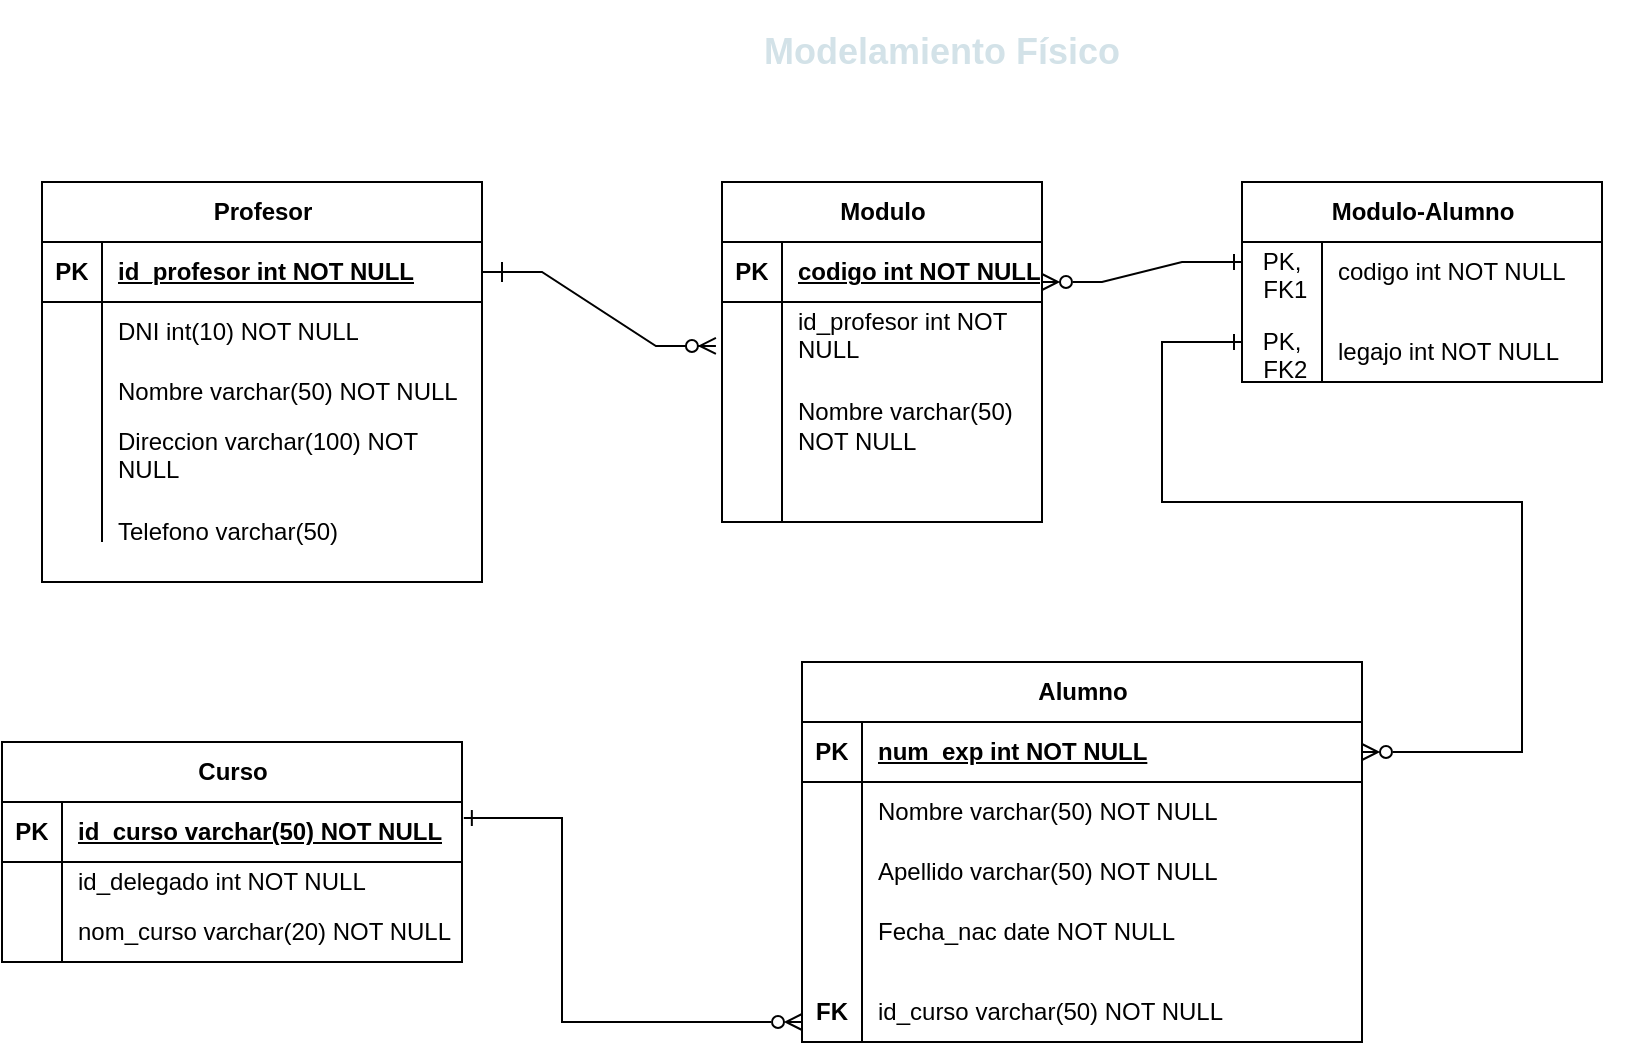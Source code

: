 <mxfile version="24.7.12">
  <diagram name="Página-1" id="6E8LA7ra-eRVXUQK_s_D">
    <mxGraphModel dx="794" dy="414" grid="1" gridSize="10" guides="1" tooltips="1" connect="1" arrows="1" fold="1" page="1" pageScale="1" pageWidth="827" pageHeight="1169" math="0" shadow="0">
      <root>
        <mxCell id="0" />
        <mxCell id="1" parent="0" />
        <mxCell id="0tSFJSkKX7l_kHoMi8Zy-1" value="Profesor " style="shape=table;startSize=30;container=1;collapsible=1;childLayout=tableLayout;fixedRows=1;rowLines=0;fontStyle=1;align=center;resizeLast=1;html=1;" vertex="1" parent="1">
          <mxGeometry x="20" y="120" width="220" height="200" as="geometry" />
        </mxCell>
        <mxCell id="0tSFJSkKX7l_kHoMi8Zy-2" value="" style="shape=tableRow;horizontal=0;startSize=0;swimlaneHead=0;swimlaneBody=0;fillColor=none;collapsible=0;dropTarget=0;points=[[0,0.5],[1,0.5]];portConstraint=eastwest;top=0;left=0;right=0;bottom=1;" vertex="1" parent="0tSFJSkKX7l_kHoMi8Zy-1">
          <mxGeometry y="30" width="220" height="30" as="geometry" />
        </mxCell>
        <mxCell id="0tSFJSkKX7l_kHoMi8Zy-3" value="PK" style="shape=partialRectangle;connectable=0;fillColor=none;top=0;left=0;bottom=0;right=0;fontStyle=1;overflow=hidden;whiteSpace=wrap;html=1;" vertex="1" parent="0tSFJSkKX7l_kHoMi8Zy-2">
          <mxGeometry width="30" height="30" as="geometry">
            <mxRectangle width="30" height="30" as="alternateBounds" />
          </mxGeometry>
        </mxCell>
        <mxCell id="0tSFJSkKX7l_kHoMi8Zy-4" value="id_profesor int NOT NULL" style="shape=partialRectangle;connectable=0;fillColor=none;top=0;left=0;bottom=0;right=0;align=left;spacingLeft=6;fontStyle=5;overflow=hidden;whiteSpace=wrap;html=1;" vertex="1" parent="0tSFJSkKX7l_kHoMi8Zy-2">
          <mxGeometry x="30" width="190" height="30" as="geometry">
            <mxRectangle width="190" height="30" as="alternateBounds" />
          </mxGeometry>
        </mxCell>
        <mxCell id="0tSFJSkKX7l_kHoMi8Zy-5" value="" style="shape=tableRow;horizontal=0;startSize=0;swimlaneHead=0;swimlaneBody=0;fillColor=none;collapsible=0;dropTarget=0;points=[[0,0.5],[1,0.5]];portConstraint=eastwest;top=0;left=0;right=0;bottom=0;" vertex="1" parent="0tSFJSkKX7l_kHoMi8Zy-1">
          <mxGeometry y="60" width="220" height="30" as="geometry" />
        </mxCell>
        <mxCell id="0tSFJSkKX7l_kHoMi8Zy-6" value="" style="shape=partialRectangle;connectable=0;fillColor=none;top=0;left=0;bottom=0;right=0;editable=1;overflow=hidden;whiteSpace=wrap;html=1;" vertex="1" parent="0tSFJSkKX7l_kHoMi8Zy-5">
          <mxGeometry width="30" height="30" as="geometry">
            <mxRectangle width="30" height="30" as="alternateBounds" />
          </mxGeometry>
        </mxCell>
        <mxCell id="0tSFJSkKX7l_kHoMi8Zy-7" value="DNI int(10) NOT NULL" style="shape=partialRectangle;connectable=0;fillColor=none;top=0;left=0;bottom=0;right=0;align=left;spacingLeft=6;overflow=hidden;whiteSpace=wrap;html=1;" vertex="1" parent="0tSFJSkKX7l_kHoMi8Zy-5">
          <mxGeometry x="30" width="190" height="30" as="geometry">
            <mxRectangle width="190" height="30" as="alternateBounds" />
          </mxGeometry>
        </mxCell>
        <mxCell id="0tSFJSkKX7l_kHoMi8Zy-8" value="" style="shape=tableRow;horizontal=0;startSize=0;swimlaneHead=0;swimlaneBody=0;fillColor=none;collapsible=0;dropTarget=0;points=[[0,0.5],[1,0.5]];portConstraint=eastwest;top=0;left=0;right=0;bottom=0;" vertex="1" parent="0tSFJSkKX7l_kHoMi8Zy-1">
          <mxGeometry y="90" width="220" height="30" as="geometry" />
        </mxCell>
        <mxCell id="0tSFJSkKX7l_kHoMi8Zy-9" value="" style="shape=partialRectangle;connectable=0;fillColor=none;top=0;left=0;bottom=0;right=0;editable=1;overflow=hidden;whiteSpace=wrap;html=1;" vertex="1" parent="0tSFJSkKX7l_kHoMi8Zy-8">
          <mxGeometry width="30" height="30" as="geometry">
            <mxRectangle width="30" height="30" as="alternateBounds" />
          </mxGeometry>
        </mxCell>
        <mxCell id="0tSFJSkKX7l_kHoMi8Zy-10" value="Nombre varchar(50) NOT NULL" style="shape=partialRectangle;connectable=0;fillColor=none;top=0;left=0;bottom=0;right=0;align=left;spacingLeft=6;overflow=hidden;whiteSpace=wrap;html=1;" vertex="1" parent="0tSFJSkKX7l_kHoMi8Zy-8">
          <mxGeometry x="30" width="190" height="30" as="geometry">
            <mxRectangle width="190" height="30" as="alternateBounds" />
          </mxGeometry>
        </mxCell>
        <mxCell id="0tSFJSkKX7l_kHoMi8Zy-11" value="" style="shape=tableRow;horizontal=0;startSize=0;swimlaneHead=0;swimlaneBody=0;fillColor=none;collapsible=0;dropTarget=0;points=[[0,0.5],[1,0.5]];portConstraint=eastwest;top=0;left=0;right=0;bottom=0;" vertex="1" parent="0tSFJSkKX7l_kHoMi8Zy-1">
          <mxGeometry y="120" width="220" height="30" as="geometry" />
        </mxCell>
        <mxCell id="0tSFJSkKX7l_kHoMi8Zy-12" value="" style="shape=partialRectangle;connectable=0;fillColor=none;top=0;left=0;bottom=0;right=0;editable=1;overflow=hidden;whiteSpace=wrap;html=1;" vertex="1" parent="0tSFJSkKX7l_kHoMi8Zy-11">
          <mxGeometry width="30" height="30" as="geometry">
            <mxRectangle width="30" height="30" as="alternateBounds" />
          </mxGeometry>
        </mxCell>
        <mxCell id="0tSFJSkKX7l_kHoMi8Zy-13" value="Direccion varchar(100) NOT NULL" style="shape=partialRectangle;connectable=0;fillColor=none;top=0;left=0;bottom=0;right=0;align=left;spacingLeft=6;overflow=hidden;whiteSpace=wrap;html=1;" vertex="1" parent="0tSFJSkKX7l_kHoMi8Zy-11">
          <mxGeometry x="30" width="190" height="30" as="geometry">
            <mxRectangle width="190" height="30" as="alternateBounds" />
          </mxGeometry>
        </mxCell>
        <mxCell id="0tSFJSkKX7l_kHoMi8Zy-14" value="Modulo" style="shape=table;startSize=30;container=1;collapsible=1;childLayout=tableLayout;fixedRows=1;rowLines=0;fontStyle=1;align=center;resizeLast=1;html=1;" vertex="1" parent="1">
          <mxGeometry x="360" y="120" width="160" height="170" as="geometry" />
        </mxCell>
        <mxCell id="0tSFJSkKX7l_kHoMi8Zy-15" value="" style="shape=tableRow;horizontal=0;startSize=0;swimlaneHead=0;swimlaneBody=0;fillColor=none;collapsible=0;dropTarget=0;points=[[0,0.5],[1,0.5]];portConstraint=eastwest;top=0;left=0;right=0;bottom=1;" vertex="1" parent="0tSFJSkKX7l_kHoMi8Zy-14">
          <mxGeometry y="30" width="160" height="30" as="geometry" />
        </mxCell>
        <mxCell id="0tSFJSkKX7l_kHoMi8Zy-16" value="PK" style="shape=partialRectangle;connectable=0;fillColor=none;top=0;left=0;bottom=0;right=0;fontStyle=1;overflow=hidden;whiteSpace=wrap;html=1;" vertex="1" parent="0tSFJSkKX7l_kHoMi8Zy-15">
          <mxGeometry width="30" height="30" as="geometry">
            <mxRectangle width="30" height="30" as="alternateBounds" />
          </mxGeometry>
        </mxCell>
        <mxCell id="0tSFJSkKX7l_kHoMi8Zy-17" value="codigo int NOT NULL" style="shape=partialRectangle;connectable=0;fillColor=none;top=0;left=0;bottom=0;right=0;align=left;spacingLeft=6;fontStyle=5;overflow=hidden;whiteSpace=wrap;html=1;" vertex="1" parent="0tSFJSkKX7l_kHoMi8Zy-15">
          <mxGeometry x="30" width="130" height="30" as="geometry">
            <mxRectangle width="130" height="30" as="alternateBounds" />
          </mxGeometry>
        </mxCell>
        <mxCell id="0tSFJSkKX7l_kHoMi8Zy-18" value="" style="shape=tableRow;horizontal=0;startSize=0;swimlaneHead=0;swimlaneBody=0;fillColor=none;collapsible=0;dropTarget=0;points=[[0,0.5],[1,0.5]];portConstraint=eastwest;top=0;left=0;right=0;bottom=0;" vertex="1" parent="0tSFJSkKX7l_kHoMi8Zy-14">
          <mxGeometry y="60" width="160" height="30" as="geometry" />
        </mxCell>
        <mxCell id="0tSFJSkKX7l_kHoMi8Zy-19" value="" style="shape=partialRectangle;connectable=0;fillColor=none;top=0;left=0;bottom=0;right=0;editable=1;overflow=hidden;whiteSpace=wrap;html=1;" vertex="1" parent="0tSFJSkKX7l_kHoMi8Zy-18">
          <mxGeometry width="30" height="30" as="geometry">
            <mxRectangle width="30" height="30" as="alternateBounds" />
          </mxGeometry>
        </mxCell>
        <mxCell id="0tSFJSkKX7l_kHoMi8Zy-20" value="id_profesor int NOT NULL" style="shape=partialRectangle;connectable=0;fillColor=none;top=0;left=0;bottom=0;right=0;align=left;spacingLeft=6;overflow=hidden;whiteSpace=wrap;html=1;" vertex="1" parent="0tSFJSkKX7l_kHoMi8Zy-18">
          <mxGeometry x="30" width="130" height="30" as="geometry">
            <mxRectangle width="130" height="30" as="alternateBounds" />
          </mxGeometry>
        </mxCell>
        <mxCell id="0tSFJSkKX7l_kHoMi8Zy-21" value="" style="shape=tableRow;horizontal=0;startSize=0;swimlaneHead=0;swimlaneBody=0;fillColor=none;collapsible=0;dropTarget=0;points=[[0,0.5],[1,0.5]];portConstraint=eastwest;top=0;left=0;right=0;bottom=0;" vertex="1" parent="0tSFJSkKX7l_kHoMi8Zy-14">
          <mxGeometry y="90" width="160" height="50" as="geometry" />
        </mxCell>
        <mxCell id="0tSFJSkKX7l_kHoMi8Zy-22" value="" style="shape=partialRectangle;connectable=0;fillColor=none;top=0;left=0;bottom=0;right=0;editable=1;overflow=hidden;whiteSpace=wrap;html=1;" vertex="1" parent="0tSFJSkKX7l_kHoMi8Zy-21">
          <mxGeometry width="30" height="50" as="geometry">
            <mxRectangle width="30" height="50" as="alternateBounds" />
          </mxGeometry>
        </mxCell>
        <mxCell id="0tSFJSkKX7l_kHoMi8Zy-23" value="&lt;div&gt;&lt;br&gt;&lt;/div&gt;&lt;div&gt;Nombre varchar(50) NOT NULL&lt;br&gt;&lt;/div&gt;" style="shape=partialRectangle;connectable=0;fillColor=none;top=0;left=0;bottom=0;right=0;align=left;spacingLeft=6;overflow=hidden;whiteSpace=wrap;html=1;" vertex="1" parent="0tSFJSkKX7l_kHoMi8Zy-21">
          <mxGeometry x="30" width="130" height="50" as="geometry">
            <mxRectangle width="130" height="50" as="alternateBounds" />
          </mxGeometry>
        </mxCell>
        <mxCell id="0tSFJSkKX7l_kHoMi8Zy-24" value="" style="shape=tableRow;horizontal=0;startSize=0;swimlaneHead=0;swimlaneBody=0;fillColor=none;collapsible=0;dropTarget=0;points=[[0,0.5],[1,0.5]];portConstraint=eastwest;top=0;left=0;right=0;bottom=0;" vertex="1" parent="0tSFJSkKX7l_kHoMi8Zy-14">
          <mxGeometry y="140" width="160" height="30" as="geometry" />
        </mxCell>
        <mxCell id="0tSFJSkKX7l_kHoMi8Zy-25" value="" style="shape=partialRectangle;connectable=0;fillColor=none;top=0;left=0;bottom=0;right=0;editable=1;overflow=hidden;whiteSpace=wrap;html=1;" vertex="1" parent="0tSFJSkKX7l_kHoMi8Zy-24">
          <mxGeometry width="30" height="30" as="geometry">
            <mxRectangle width="30" height="30" as="alternateBounds" />
          </mxGeometry>
        </mxCell>
        <mxCell id="0tSFJSkKX7l_kHoMi8Zy-26" value="" style="shape=partialRectangle;connectable=0;fillColor=none;top=0;left=0;bottom=0;right=0;align=left;spacingLeft=6;overflow=hidden;whiteSpace=wrap;html=1;" vertex="1" parent="0tSFJSkKX7l_kHoMi8Zy-24">
          <mxGeometry x="30" width="130" height="30" as="geometry">
            <mxRectangle width="130" height="30" as="alternateBounds" />
          </mxGeometry>
        </mxCell>
        <mxCell id="0tSFJSkKX7l_kHoMi8Zy-29" value="" style="shape=partialRectangle;connectable=0;fillColor=none;top=0;left=0;bottom=0;right=0;editable=1;overflow=hidden;whiteSpace=wrap;html=1;" vertex="1" parent="1">
          <mxGeometry x="40" y="270" width="30" height="30" as="geometry">
            <mxRectangle width="30" height="30" as="alternateBounds" />
          </mxGeometry>
        </mxCell>
        <mxCell id="0tSFJSkKX7l_kHoMi8Zy-30" value="" style="endArrow=none;html=1;rounded=0;" edge="1" parent="1">
          <mxGeometry relative="1" as="geometry">
            <mxPoint x="50" y="270" as="sourcePoint" />
            <mxPoint x="50" y="300" as="targetPoint" />
            <Array as="points">
              <mxPoint x="50" y="270" />
              <mxPoint x="50" y="280" />
            </Array>
          </mxGeometry>
        </mxCell>
        <mxCell id="0tSFJSkKX7l_kHoMi8Zy-36" value="" style="edgeStyle=entityRelationEdgeStyle;fontSize=12;html=1;endArrow=ERzeroToMany;endFill=1;rounded=0;exitX=1;exitY=0.5;exitDx=0;exitDy=0;entryX=-0.019;entryY=0.733;entryDx=0;entryDy=0;entryPerimeter=0;" edge="1" parent="1" source="0tSFJSkKX7l_kHoMi8Zy-2" target="0tSFJSkKX7l_kHoMi8Zy-18">
          <mxGeometry width="100" height="100" relative="1" as="geometry">
            <mxPoint x="280" y="170" as="sourcePoint" />
            <mxPoint x="400" y="220" as="targetPoint" />
            <Array as="points">
              <mxPoint x="350" y="180" />
            </Array>
          </mxGeometry>
        </mxCell>
        <mxCell id="0tSFJSkKX7l_kHoMi8Zy-42" value="" style="endArrow=none;html=1;rounded=0;" edge="1" parent="1">
          <mxGeometry width="50" height="50" relative="1" as="geometry">
            <mxPoint x="250" y="170" as="sourcePoint" />
            <mxPoint x="250" y="160" as="targetPoint" />
            <Array as="points">
              <mxPoint x="250" y="160" />
            </Array>
          </mxGeometry>
        </mxCell>
        <mxCell id="0tSFJSkKX7l_kHoMi8Zy-43" value="Modulo-Alumno" style="shape=table;startSize=30;container=1;collapsible=1;childLayout=tableLayout;fixedRows=1;rowLines=0;fontStyle=1;align=center;resizeLast=1;html=1;" vertex="1" parent="1">
          <mxGeometry x="620" y="120" width="180" height="100" as="geometry" />
        </mxCell>
        <mxCell id="0tSFJSkKX7l_kHoMi8Zy-47" value="" style="shape=tableRow;horizontal=0;startSize=0;swimlaneHead=0;swimlaneBody=0;fillColor=none;collapsible=0;dropTarget=0;points=[[0,0.5],[1,0.5]];portConstraint=eastwest;top=0;left=0;right=0;bottom=0;" vertex="1" parent="0tSFJSkKX7l_kHoMi8Zy-43">
          <mxGeometry y="30" width="180" height="30" as="geometry" />
        </mxCell>
        <mxCell id="0tSFJSkKX7l_kHoMi8Zy-48" value="&lt;div&gt;PK,&lt;/div&gt;&lt;div&gt;&amp;nbsp;FK1&lt;/div&gt;" style="shape=partialRectangle;connectable=0;fillColor=none;top=0;left=0;bottom=0;right=0;editable=1;overflow=hidden;whiteSpace=wrap;html=1;" vertex="1" parent="0tSFJSkKX7l_kHoMi8Zy-47">
          <mxGeometry width="40" height="30" as="geometry">
            <mxRectangle width="40" height="30" as="alternateBounds" />
          </mxGeometry>
        </mxCell>
        <mxCell id="0tSFJSkKX7l_kHoMi8Zy-49" value="codigo int NOT NULL" style="shape=partialRectangle;connectable=0;fillColor=none;top=0;left=0;bottom=0;right=0;align=left;spacingLeft=6;overflow=hidden;whiteSpace=wrap;html=1;" vertex="1" parent="0tSFJSkKX7l_kHoMi8Zy-47">
          <mxGeometry x="40" width="140" height="30" as="geometry">
            <mxRectangle width="140" height="30" as="alternateBounds" />
          </mxGeometry>
        </mxCell>
        <mxCell id="0tSFJSkKX7l_kHoMi8Zy-50" value="" style="shape=tableRow;horizontal=0;startSize=0;swimlaneHead=0;swimlaneBody=0;fillColor=none;collapsible=0;dropTarget=0;points=[[0,0.5],[1,0.5]];portConstraint=eastwest;top=0;left=0;right=0;bottom=0;" vertex="1" parent="0tSFJSkKX7l_kHoMi8Zy-43">
          <mxGeometry y="60" width="180" height="20" as="geometry" />
        </mxCell>
        <mxCell id="0tSFJSkKX7l_kHoMi8Zy-51" value="" style="shape=partialRectangle;connectable=0;fillColor=none;top=0;left=0;bottom=0;right=0;editable=1;overflow=hidden;whiteSpace=wrap;html=1;" vertex="1" parent="0tSFJSkKX7l_kHoMi8Zy-50">
          <mxGeometry width="40" height="20" as="geometry">
            <mxRectangle width="40" height="20" as="alternateBounds" />
          </mxGeometry>
        </mxCell>
        <mxCell id="0tSFJSkKX7l_kHoMi8Zy-52" value="" style="shape=partialRectangle;connectable=0;fillColor=none;top=0;left=0;bottom=0;right=0;align=left;spacingLeft=6;overflow=hidden;whiteSpace=wrap;html=1;" vertex="1" parent="0tSFJSkKX7l_kHoMi8Zy-50">
          <mxGeometry x="40" width="140" height="20" as="geometry">
            <mxRectangle width="140" height="20" as="alternateBounds" />
          </mxGeometry>
        </mxCell>
        <mxCell id="0tSFJSkKX7l_kHoMi8Zy-53" value="" style="shape=tableRow;horizontal=0;startSize=0;swimlaneHead=0;swimlaneBody=0;fillColor=none;collapsible=0;dropTarget=0;points=[[0,0.5],[1,0.5]];portConstraint=eastwest;top=0;left=0;right=0;bottom=0;" vertex="1" parent="0tSFJSkKX7l_kHoMi8Zy-43">
          <mxGeometry y="80" width="180" height="20" as="geometry" />
        </mxCell>
        <mxCell id="0tSFJSkKX7l_kHoMi8Zy-54" value="" style="shape=partialRectangle;connectable=0;fillColor=none;top=0;left=0;bottom=0;right=0;editable=1;overflow=hidden;whiteSpace=wrap;html=1;" vertex="1" parent="0tSFJSkKX7l_kHoMi8Zy-53">
          <mxGeometry width="40" height="20" as="geometry">
            <mxRectangle width="40" height="20" as="alternateBounds" />
          </mxGeometry>
        </mxCell>
        <mxCell id="0tSFJSkKX7l_kHoMi8Zy-55" value="" style="shape=partialRectangle;connectable=0;fillColor=none;top=0;left=0;bottom=0;right=0;align=left;spacingLeft=6;overflow=hidden;whiteSpace=wrap;html=1;" vertex="1" parent="0tSFJSkKX7l_kHoMi8Zy-53">
          <mxGeometry x="40" width="140" height="20" as="geometry">
            <mxRectangle width="140" height="20" as="alternateBounds" />
          </mxGeometry>
        </mxCell>
        <mxCell id="0tSFJSkKX7l_kHoMi8Zy-56" value="" style="shape=tableRow;horizontal=0;startSize=0;swimlaneHead=0;swimlaneBody=0;fillColor=none;collapsible=0;dropTarget=0;points=[[0,0.5],[1,0.5]];portConstraint=eastwest;top=0;left=0;right=0;bottom=0;" vertex="1" parent="1">
          <mxGeometry x="20" y="280" width="220" height="30" as="geometry" />
        </mxCell>
        <mxCell id="0tSFJSkKX7l_kHoMi8Zy-57" value="" style="shape=partialRectangle;connectable=0;fillColor=none;top=0;left=0;bottom=0;right=0;editable=1;overflow=hidden;whiteSpace=wrap;html=1;" vertex="1" parent="0tSFJSkKX7l_kHoMi8Zy-56">
          <mxGeometry width="30" height="30" as="geometry">
            <mxRectangle width="30" height="30" as="alternateBounds" />
          </mxGeometry>
        </mxCell>
        <mxCell id="0tSFJSkKX7l_kHoMi8Zy-58" value="Telefono varchar(50)" style="shape=partialRectangle;connectable=0;fillColor=none;top=0;left=0;bottom=0;right=0;align=left;spacingLeft=6;overflow=hidden;whiteSpace=wrap;html=1;" vertex="1" parent="0tSFJSkKX7l_kHoMi8Zy-56">
          <mxGeometry x="30" width="190" height="30" as="geometry">
            <mxRectangle width="190" height="30" as="alternateBounds" />
          </mxGeometry>
        </mxCell>
        <mxCell id="0tSFJSkKX7l_kHoMi8Zy-59" value="" style="shape=tableRow;horizontal=0;startSize=0;swimlaneHead=0;swimlaneBody=0;fillColor=none;collapsible=0;dropTarget=0;points=[[0,0.5],[1,0.5]];portConstraint=eastwest;top=0;left=0;right=0;bottom=0;" vertex="1" parent="1">
          <mxGeometry x="620" y="220" width="190" height="30" as="geometry" />
        </mxCell>
        <mxCell id="0tSFJSkKX7l_kHoMi8Zy-60" value="&lt;div&gt;PK,&lt;/div&gt;&lt;div&gt;&amp;nbsp;FK2&lt;/div&gt;" style="shape=partialRectangle;connectable=0;fillColor=none;top=0;left=0;bottom=0;right=0;editable=1;overflow=hidden;whiteSpace=wrap;html=1;" vertex="1" parent="1">
          <mxGeometry x="620" y="190" width="40" height="30" as="geometry">
            <mxRectangle width="40" height="30" as="alternateBounds" />
          </mxGeometry>
        </mxCell>
        <mxCell id="0tSFJSkKX7l_kHoMi8Zy-61" value="legajo int NOT NULL" style="shape=partialRectangle;connectable=0;fillColor=none;top=0;left=0;bottom=0;right=0;align=left;spacingLeft=6;overflow=hidden;whiteSpace=wrap;html=1;" vertex="1" parent="1">
          <mxGeometry x="660" y="190" width="150" height="30" as="geometry">
            <mxRectangle width="150" height="30" as="alternateBounds" />
          </mxGeometry>
        </mxCell>
        <mxCell id="0tSFJSkKX7l_kHoMi8Zy-62" value="" style="edgeStyle=entityRelationEdgeStyle;fontSize=12;html=1;endArrow=ERone;endFill=1;rounded=0;startArrow=ERzeroToMany;startFill=0;entryX=0;entryY=0.333;entryDx=0;entryDy=0;entryPerimeter=0;" edge="1" parent="1" target="0tSFJSkKX7l_kHoMi8Zy-47">
          <mxGeometry width="100" height="100" relative="1" as="geometry">
            <mxPoint x="520" y="170" as="sourcePoint" />
            <mxPoint x="610" y="160" as="targetPoint" />
            <Array as="points">
              <mxPoint x="560" y="180" />
            </Array>
          </mxGeometry>
        </mxCell>
        <mxCell id="0tSFJSkKX7l_kHoMi8Zy-63" value="Alumno" style="shape=table;startSize=30;container=1;collapsible=1;childLayout=tableLayout;fixedRows=1;rowLines=0;fontStyle=1;align=center;resizeLast=1;html=1;" vertex="1" parent="1">
          <mxGeometry x="400" y="360" width="280" height="190" as="geometry" />
        </mxCell>
        <mxCell id="0tSFJSkKX7l_kHoMi8Zy-64" value="" style="shape=tableRow;horizontal=0;startSize=0;swimlaneHead=0;swimlaneBody=0;fillColor=none;collapsible=0;dropTarget=0;points=[[0,0.5],[1,0.5]];portConstraint=eastwest;top=0;left=0;right=0;bottom=1;" vertex="1" parent="0tSFJSkKX7l_kHoMi8Zy-63">
          <mxGeometry y="30" width="280" height="30" as="geometry" />
        </mxCell>
        <mxCell id="0tSFJSkKX7l_kHoMi8Zy-65" value="PK" style="shape=partialRectangle;connectable=0;fillColor=none;top=0;left=0;bottom=0;right=0;fontStyle=1;overflow=hidden;whiteSpace=wrap;html=1;" vertex="1" parent="0tSFJSkKX7l_kHoMi8Zy-64">
          <mxGeometry width="30" height="30" as="geometry">
            <mxRectangle width="30" height="30" as="alternateBounds" />
          </mxGeometry>
        </mxCell>
        <mxCell id="0tSFJSkKX7l_kHoMi8Zy-66" value="num_exp int NOT NULL" style="shape=partialRectangle;connectable=0;fillColor=none;top=0;left=0;bottom=0;right=0;align=left;spacingLeft=6;fontStyle=5;overflow=hidden;whiteSpace=wrap;html=1;" vertex="1" parent="0tSFJSkKX7l_kHoMi8Zy-64">
          <mxGeometry x="30" width="250" height="30" as="geometry">
            <mxRectangle width="250" height="30" as="alternateBounds" />
          </mxGeometry>
        </mxCell>
        <mxCell id="0tSFJSkKX7l_kHoMi8Zy-67" value="" style="shape=tableRow;horizontal=0;startSize=0;swimlaneHead=0;swimlaneBody=0;fillColor=none;collapsible=0;dropTarget=0;points=[[0,0.5],[1,0.5]];portConstraint=eastwest;top=0;left=0;right=0;bottom=0;" vertex="1" parent="0tSFJSkKX7l_kHoMi8Zy-63">
          <mxGeometry y="60" width="280" height="30" as="geometry" />
        </mxCell>
        <mxCell id="0tSFJSkKX7l_kHoMi8Zy-68" value="" style="shape=partialRectangle;connectable=0;fillColor=none;top=0;left=0;bottom=0;right=0;editable=1;overflow=hidden;whiteSpace=wrap;html=1;" vertex="1" parent="0tSFJSkKX7l_kHoMi8Zy-67">
          <mxGeometry width="30" height="30" as="geometry">
            <mxRectangle width="30" height="30" as="alternateBounds" />
          </mxGeometry>
        </mxCell>
        <mxCell id="0tSFJSkKX7l_kHoMi8Zy-69" value="Nombre varchar(50) NOT NULL" style="shape=partialRectangle;connectable=0;fillColor=none;top=0;left=0;bottom=0;right=0;align=left;spacingLeft=6;overflow=hidden;whiteSpace=wrap;html=1;" vertex="1" parent="0tSFJSkKX7l_kHoMi8Zy-67">
          <mxGeometry x="30" width="250" height="30" as="geometry">
            <mxRectangle width="250" height="30" as="alternateBounds" />
          </mxGeometry>
        </mxCell>
        <mxCell id="0tSFJSkKX7l_kHoMi8Zy-70" value="" style="shape=tableRow;horizontal=0;startSize=0;swimlaneHead=0;swimlaneBody=0;fillColor=none;collapsible=0;dropTarget=0;points=[[0,0.5],[1,0.5]];portConstraint=eastwest;top=0;left=0;right=0;bottom=0;" vertex="1" parent="0tSFJSkKX7l_kHoMi8Zy-63">
          <mxGeometry y="90" width="280" height="30" as="geometry" />
        </mxCell>
        <mxCell id="0tSFJSkKX7l_kHoMi8Zy-71" value="" style="shape=partialRectangle;connectable=0;fillColor=none;top=0;left=0;bottom=0;right=0;editable=1;overflow=hidden;whiteSpace=wrap;html=1;" vertex="1" parent="0tSFJSkKX7l_kHoMi8Zy-70">
          <mxGeometry width="30" height="30" as="geometry">
            <mxRectangle width="30" height="30" as="alternateBounds" />
          </mxGeometry>
        </mxCell>
        <mxCell id="0tSFJSkKX7l_kHoMi8Zy-72" value="Apellido varchar(50) NOT NULL" style="shape=partialRectangle;connectable=0;fillColor=none;top=0;left=0;bottom=0;right=0;align=left;spacingLeft=6;overflow=hidden;whiteSpace=wrap;html=1;" vertex="1" parent="0tSFJSkKX7l_kHoMi8Zy-70">
          <mxGeometry x="30" width="250" height="30" as="geometry">
            <mxRectangle width="250" height="30" as="alternateBounds" />
          </mxGeometry>
        </mxCell>
        <mxCell id="0tSFJSkKX7l_kHoMi8Zy-73" value="" style="shape=tableRow;horizontal=0;startSize=0;swimlaneHead=0;swimlaneBody=0;fillColor=none;collapsible=0;dropTarget=0;points=[[0,0.5],[1,0.5]];portConstraint=eastwest;top=0;left=0;right=0;bottom=0;" vertex="1" parent="0tSFJSkKX7l_kHoMi8Zy-63">
          <mxGeometry y="120" width="280" height="30" as="geometry" />
        </mxCell>
        <mxCell id="0tSFJSkKX7l_kHoMi8Zy-74" value="" style="shape=partialRectangle;connectable=0;fillColor=none;top=0;left=0;bottom=0;right=0;editable=1;overflow=hidden;whiteSpace=wrap;html=1;" vertex="1" parent="0tSFJSkKX7l_kHoMi8Zy-73">
          <mxGeometry width="30" height="30" as="geometry">
            <mxRectangle width="30" height="30" as="alternateBounds" />
          </mxGeometry>
        </mxCell>
        <mxCell id="0tSFJSkKX7l_kHoMi8Zy-75" value="Fecha_nac date NOT NULL" style="shape=partialRectangle;connectable=0;fillColor=none;top=0;left=0;bottom=0;right=0;align=left;spacingLeft=6;overflow=hidden;whiteSpace=wrap;html=1;" vertex="1" parent="0tSFJSkKX7l_kHoMi8Zy-73">
          <mxGeometry x="30" width="250" height="30" as="geometry">
            <mxRectangle width="250" height="30" as="alternateBounds" />
          </mxGeometry>
        </mxCell>
        <mxCell id="0tSFJSkKX7l_kHoMi8Zy-79" value="id_curso varchar(50) NOT NULL" style="shape=partialRectangle;connectable=0;fillColor=none;top=0;left=0;bottom=0;right=0;align=left;spacingLeft=6;overflow=hidden;whiteSpace=wrap;html=1;" vertex="1" parent="1">
          <mxGeometry x="430" y="520" width="250" height="30" as="geometry">
            <mxRectangle width="250" height="30" as="alternateBounds" />
          </mxGeometry>
        </mxCell>
        <mxCell id="0tSFJSkKX7l_kHoMi8Zy-80" value="" style="endArrow=none;html=1;rounded=0;" edge="1" parent="1">
          <mxGeometry width="50" height="50" relative="1" as="geometry">
            <mxPoint x="430" y="550" as="sourcePoint" />
            <mxPoint x="430" y="510" as="targetPoint" />
          </mxGeometry>
        </mxCell>
        <mxCell id="0tSFJSkKX7l_kHoMi8Zy-81" value="&lt;b&gt;FK&lt;/b&gt;" style="shape=partialRectangle;connectable=0;fillColor=none;top=0;left=0;bottom=0;right=0;editable=1;overflow=hidden;whiteSpace=wrap;html=1;" vertex="1" parent="1">
          <mxGeometry x="400" y="520" width="30" height="30" as="geometry">
            <mxRectangle width="30" height="30" as="alternateBounds" />
          </mxGeometry>
        </mxCell>
        <mxCell id="0tSFJSkKX7l_kHoMi8Zy-86" value="" style="endArrow=ERone;html=1;rounded=0;startArrow=ERzeroToMany;startFill=0;endFill=0;exitX=1;exitY=0.5;exitDx=0;exitDy=0;" edge="1" parent="1" source="0tSFJSkKX7l_kHoMi8Zy-64">
          <mxGeometry width="50" height="50" relative="1" as="geometry">
            <mxPoint x="690" y="410" as="sourcePoint" />
            <mxPoint x="620" y="200" as="targetPoint" />
            <Array as="points">
              <mxPoint x="760" y="405" />
              <mxPoint x="760" y="340" />
              <mxPoint x="760" y="280" />
              <mxPoint x="580" y="280" />
              <mxPoint x="580" y="200" />
            </Array>
          </mxGeometry>
        </mxCell>
        <mxCell id="0tSFJSkKX7l_kHoMi8Zy-87" value="Curso" style="shape=table;startSize=30;container=1;collapsible=1;childLayout=tableLayout;fixedRows=1;rowLines=0;fontStyle=1;align=center;resizeLast=1;html=1;" vertex="1" parent="1">
          <mxGeometry y="400" width="230" height="110" as="geometry" />
        </mxCell>
        <mxCell id="0tSFJSkKX7l_kHoMi8Zy-88" value="" style="shape=tableRow;horizontal=0;startSize=0;swimlaneHead=0;swimlaneBody=0;fillColor=none;collapsible=0;dropTarget=0;points=[[0,0.5],[1,0.5]];portConstraint=eastwest;top=0;left=0;right=0;bottom=1;" vertex="1" parent="0tSFJSkKX7l_kHoMi8Zy-87">
          <mxGeometry y="30" width="230" height="30" as="geometry" />
        </mxCell>
        <mxCell id="0tSFJSkKX7l_kHoMi8Zy-89" value="PK" style="shape=partialRectangle;connectable=0;fillColor=none;top=0;left=0;bottom=0;right=0;fontStyle=1;overflow=hidden;whiteSpace=wrap;html=1;" vertex="1" parent="0tSFJSkKX7l_kHoMi8Zy-88">
          <mxGeometry width="30" height="30" as="geometry">
            <mxRectangle width="30" height="30" as="alternateBounds" />
          </mxGeometry>
        </mxCell>
        <mxCell id="0tSFJSkKX7l_kHoMi8Zy-90" value="id_curso varchar(50) NOT NULL" style="shape=partialRectangle;connectable=0;fillColor=none;top=0;left=0;bottom=0;right=0;align=left;spacingLeft=6;fontStyle=5;overflow=hidden;whiteSpace=wrap;html=1;" vertex="1" parent="0tSFJSkKX7l_kHoMi8Zy-88">
          <mxGeometry x="30" width="200" height="30" as="geometry">
            <mxRectangle width="200" height="30" as="alternateBounds" />
          </mxGeometry>
        </mxCell>
        <mxCell id="0tSFJSkKX7l_kHoMi8Zy-91" value="" style="shape=tableRow;horizontal=0;startSize=0;swimlaneHead=0;swimlaneBody=0;fillColor=none;collapsible=0;dropTarget=0;points=[[0,0.5],[1,0.5]];portConstraint=eastwest;top=0;left=0;right=0;bottom=0;" vertex="1" parent="0tSFJSkKX7l_kHoMi8Zy-87">
          <mxGeometry y="60" width="230" height="20" as="geometry" />
        </mxCell>
        <mxCell id="0tSFJSkKX7l_kHoMi8Zy-92" value="" style="shape=partialRectangle;connectable=0;fillColor=none;top=0;left=0;bottom=0;right=0;editable=1;overflow=hidden;whiteSpace=wrap;html=1;" vertex="1" parent="0tSFJSkKX7l_kHoMi8Zy-91">
          <mxGeometry width="30" height="20" as="geometry">
            <mxRectangle width="30" height="20" as="alternateBounds" />
          </mxGeometry>
        </mxCell>
        <mxCell id="0tSFJSkKX7l_kHoMi8Zy-93" value="id_delegado int NOT NULL" style="shape=partialRectangle;connectable=0;fillColor=none;top=0;left=0;bottom=0;right=0;align=left;spacingLeft=6;overflow=hidden;whiteSpace=wrap;html=1;" vertex="1" parent="0tSFJSkKX7l_kHoMi8Zy-91">
          <mxGeometry x="30" width="200" height="20" as="geometry">
            <mxRectangle width="200" height="20" as="alternateBounds" />
          </mxGeometry>
        </mxCell>
        <mxCell id="0tSFJSkKX7l_kHoMi8Zy-94" value="" style="shape=tableRow;horizontal=0;startSize=0;swimlaneHead=0;swimlaneBody=0;fillColor=none;collapsible=0;dropTarget=0;points=[[0,0.5],[1,0.5]];portConstraint=eastwest;top=0;left=0;right=0;bottom=0;" vertex="1" parent="0tSFJSkKX7l_kHoMi8Zy-87">
          <mxGeometry y="80" width="230" height="30" as="geometry" />
        </mxCell>
        <mxCell id="0tSFJSkKX7l_kHoMi8Zy-95" value="" style="shape=partialRectangle;connectable=0;fillColor=none;top=0;left=0;bottom=0;right=0;editable=1;overflow=hidden;whiteSpace=wrap;html=1;" vertex="1" parent="0tSFJSkKX7l_kHoMi8Zy-94">
          <mxGeometry width="30" height="30" as="geometry">
            <mxRectangle width="30" height="30" as="alternateBounds" />
          </mxGeometry>
        </mxCell>
        <mxCell id="0tSFJSkKX7l_kHoMi8Zy-96" value="nom_curso varchar(20) NOT NULL" style="shape=partialRectangle;connectable=0;fillColor=none;top=0;left=0;bottom=0;right=0;align=left;spacingLeft=6;overflow=hidden;whiteSpace=wrap;html=1;" vertex="1" parent="0tSFJSkKX7l_kHoMi8Zy-94">
          <mxGeometry x="30" width="200" height="30" as="geometry">
            <mxRectangle width="200" height="30" as="alternateBounds" />
          </mxGeometry>
        </mxCell>
        <mxCell id="0tSFJSkKX7l_kHoMi8Zy-100" value="" style="endArrow=ERone;html=1;rounded=0;startArrow=ERzeroToMany;startFill=0;endFill=0;entryX=1.004;entryY=0.267;entryDx=0;entryDy=0;entryPerimeter=0;" edge="1" parent="1" target="0tSFJSkKX7l_kHoMi8Zy-88">
          <mxGeometry width="50" height="50" relative="1" as="geometry">
            <mxPoint x="400" y="540" as="sourcePoint" />
            <mxPoint x="260" y="450" as="targetPoint" />
            <Array as="points">
              <mxPoint x="280" y="540" />
              <mxPoint x="280" y="480" />
              <mxPoint x="280" y="438" />
            </Array>
          </mxGeometry>
        </mxCell>
        <mxCell id="0tSFJSkKX7l_kHoMi8Zy-101" value="&lt;h2 class=&quot;hasAnchor&quot;&gt;&lt;font color=&quot;#d3e2e8&quot; data-darkreader-inline-color=&quot;&quot; style=&quot;--darkreader-inline-color: #bfd5dd;&quot;&gt;Modelamiento Físico&lt;/font&gt;&lt;/h2&gt;" style="text;html=1;align=center;verticalAlign=middle;whiteSpace=wrap;rounded=0;" vertex="1" parent="1">
          <mxGeometry x="360" y="40" width="220" height="30" as="geometry" />
        </mxCell>
      </root>
    </mxGraphModel>
  </diagram>
</mxfile>
